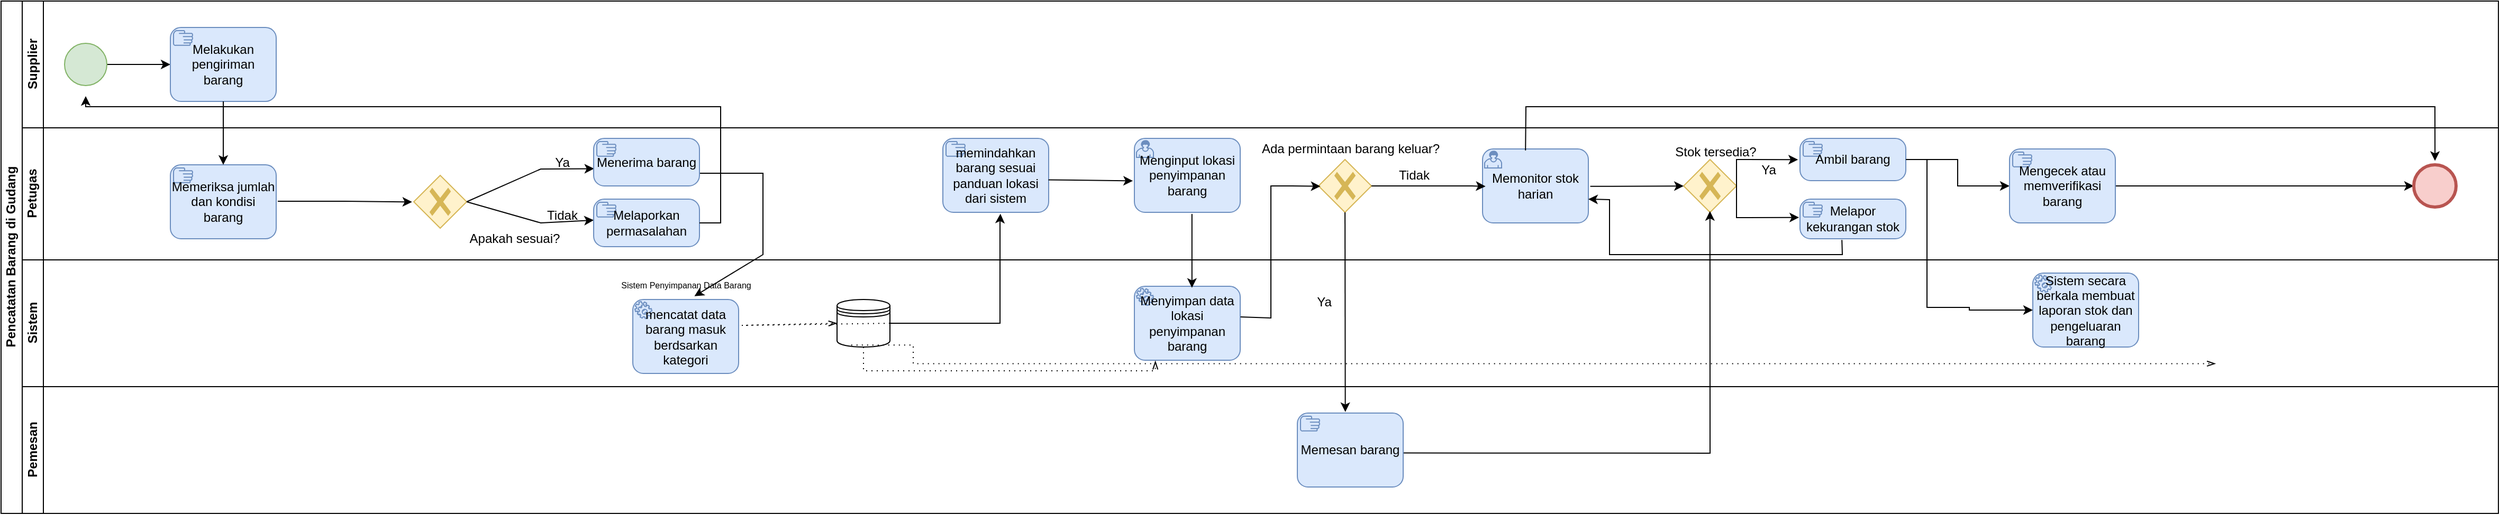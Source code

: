 <mxfile version="26.0.4" pages="4">
  <diagram id="VmJVErrUOmcDrL6i9FpB" name="BPMN">
    <mxGraphModel dx="2068" dy="892" grid="1" gridSize="10" guides="1" tooltips="1" connect="1" arrows="1" fold="1" page="1" pageScale="1" pageWidth="827" pageHeight="1169" math="0" shadow="0">
      <root>
        <mxCell id="0" />
        <mxCell id="1" parent="0" />
        <mxCell id="T0Us1_kyEv9SRKcbb-ls-1" value="Pencatatan Barang di Gudang" style="swimlane;html=1;childLayout=stackLayout;resizeParent=1;resizeParentMax=0;horizontal=0;startSize=20;horizontalStack=0;" parent="1" vertex="1">
          <mxGeometry x="120" y="120" width="2360" height="485" as="geometry" />
        </mxCell>
        <mxCell id="T0Us1_kyEv9SRKcbb-ls-2" value="Supplier" style="swimlane;html=1;startSize=20;horizontal=0;" parent="T0Us1_kyEv9SRKcbb-ls-1" vertex="1">
          <mxGeometry x="20" width="2340" height="120" as="geometry" />
        </mxCell>
        <mxCell id="T0Us1_kyEv9SRKcbb-ls-3" value="" style="edgeStyle=orthogonalEdgeStyle;rounded=0;orthogonalLoop=1;jettySize=auto;html=1;entryX=0;entryY=0.5;entryDx=0;entryDy=0;entryPerimeter=0;" parent="T0Us1_kyEv9SRKcbb-ls-2" source="T0Us1_kyEv9SRKcbb-ls-4" target="T0Us1_kyEv9SRKcbb-ls-6" edge="1">
          <mxGeometry relative="1" as="geometry">
            <mxPoint x="120" y="60" as="targetPoint" />
          </mxGeometry>
        </mxCell>
        <mxCell id="T0Us1_kyEv9SRKcbb-ls-4" value="" style="ellipse;whiteSpace=wrap;html=1;fillColor=#d5e8d4;strokeColor=#82b366;" parent="T0Us1_kyEv9SRKcbb-ls-2" vertex="1">
          <mxGeometry x="40" y="40" width="40" height="40" as="geometry" />
        </mxCell>
        <mxCell id="T0Us1_kyEv9SRKcbb-ls-6" value="Melakukan pengiriman barang" style="points=[[0.25,0,0],[0.5,0,0],[0.75,0,0],[1,0.25,0],[1,0.5,0],[1,0.75,0],[0.75,1,0],[0.5,1,0],[0.25,1,0],[0,0.75,0],[0,0.5,0],[0,0.25,0]];shape=mxgraph.bpmn.task;whiteSpace=wrap;rectStyle=rounded;size=10;html=1;container=1;expand=0;collapsible=0;taskMarker=manual;fillColor=#dae8fc;strokeColor=#6c8ebf;" parent="T0Us1_kyEv9SRKcbb-ls-2" vertex="1">
          <mxGeometry x="140" y="25" width="100" height="70" as="geometry" />
        </mxCell>
        <mxCell id="T0Us1_kyEv9SRKcbb-ls-8" value="Petugas" style="swimlane;html=1;startSize=20;horizontal=0;" parent="T0Us1_kyEv9SRKcbb-ls-1" vertex="1">
          <mxGeometry x="20" y="120" width="2340" height="125" as="geometry" />
        </mxCell>
        <mxCell id="T0Us1_kyEv9SRKcbb-ls-9" value="" style="edgeStyle=orthogonalEdgeStyle;rounded=0;orthogonalLoop=1;jettySize=auto;html=1;entryX=-0.032;entryY=0.503;entryDx=0;entryDy=0;entryPerimeter=0;exitX=1.015;exitY=0.493;exitDx=0;exitDy=0;exitPerimeter=0;" parent="T0Us1_kyEv9SRKcbb-ls-8" source="T0Us1_kyEv9SRKcbb-ls-15" target="T0Us1_kyEv9SRKcbb-ls-10" edge="1">
          <mxGeometry relative="1" as="geometry">
            <mxPoint x="360.0" y="70" as="sourcePoint" />
            <mxPoint x="440" y="70" as="targetPoint" />
          </mxGeometry>
        </mxCell>
        <mxCell id="T0Us1_kyEv9SRKcbb-ls-10" value="" style="points=[[0.25,0.25,0],[0.5,0,0],[0.75,0.25,0],[1,0.5,0],[0.75,0.75,0],[0.5,1,0],[0.25,0.75,0],[0,0.5,0]];shape=mxgraph.bpmn.gateway2;html=1;verticalLabelPosition=bottom;labelBackgroundColor=#ffffff;verticalAlign=top;align=center;perimeter=rhombusPerimeter;outlineConnect=0;outline=none;symbol=none;gwType=exclusive;fillColor=#fff2cc;strokeColor=#d6b656;" parent="T0Us1_kyEv9SRKcbb-ls-8" vertex="1">
          <mxGeometry x="370" y="45" width="50" height="50" as="geometry" />
        </mxCell>
        <mxCell id="T0Us1_kyEv9SRKcbb-ls-11" value="Apakah sesuai?" style="text;html=1;align=center;verticalAlign=middle;resizable=0;points=[];autosize=1;strokeColor=none;fillColor=none;" parent="T0Us1_kyEv9SRKcbb-ls-8" vertex="1">
          <mxGeometry x="410" y="90" width="110" height="30" as="geometry" />
        </mxCell>
        <mxCell id="T0Us1_kyEv9SRKcbb-ls-12" value="" style="endArrow=classic;html=1;rounded=0;exitX=1;exitY=0.5;exitDx=0;exitDy=0;exitPerimeter=0;entryX=0.004;entryY=0.637;entryDx=0;entryDy=0;entryPerimeter=0;" parent="T0Us1_kyEv9SRKcbb-ls-8" source="T0Us1_kyEv9SRKcbb-ls-10" target="T0Us1_kyEv9SRKcbb-ls-16" edge="1">
          <mxGeometry width="50" height="50" relative="1" as="geometry">
            <mxPoint x="510" y="80" as="sourcePoint" />
            <mxPoint x="540.16" y="39.12" as="targetPoint" />
            <Array as="points">
              <mxPoint x="490" y="39" />
            </Array>
          </mxGeometry>
        </mxCell>
        <mxCell id="T0Us1_kyEv9SRKcbb-ls-13" value="" style="endArrow=classic;html=1;rounded=0;exitX=1;exitY=0.5;exitDx=0;exitDy=0;exitPerimeter=0;entryX=0.001;entryY=0.443;entryDx=0;entryDy=0;entryPerimeter=0;" parent="T0Us1_kyEv9SRKcbb-ls-8" source="T0Us1_kyEv9SRKcbb-ls-10" target="T0Us1_kyEv9SRKcbb-ls-17" edge="1">
          <mxGeometry width="50" height="50" relative="1" as="geometry">
            <mxPoint x="550" y="70" as="sourcePoint" />
            <mxPoint x="540.24" y="89.595" as="targetPoint" />
            <Array as="points">
              <mxPoint x="490" y="90" />
            </Array>
          </mxGeometry>
        </mxCell>
        <mxCell id="T0Us1_kyEv9SRKcbb-ls-14" value="" style="endArrow=classic;html=1;rounded=0;entryX=0.555;entryY=0.894;entryDx=0;entryDy=0;exitX=1.01;exitY=0.574;exitDx=0;exitDy=0;exitPerimeter=0;entryPerimeter=0;" parent="T0Us1_kyEv9SRKcbb-ls-8" edge="1" target="T0Us1_kyEv9SRKcbb-ls-44">
          <mxGeometry width="50" height="50" relative="1" as="geometry">
            <mxPoint x="620.8" y="42.96" as="sourcePoint" />
            <mxPoint x="709.2" y="43.88" as="targetPoint" />
            <Array as="points">
              <mxPoint x="700" y="43" />
              <mxPoint x="700" y="120" />
            </Array>
          </mxGeometry>
        </mxCell>
        <mxCell id="T0Us1_kyEv9SRKcbb-ls-15" value="Memeriksa jumlah dan kondisi barang" style="points=[[0.25,0,0],[0.5,0,0],[0.75,0,0],[1,0.25,0],[1,0.5,0],[1,0.75,0],[0.75,1,0],[0.5,1,0],[0.25,1,0],[0,0.75,0],[0,0.5,0],[0,0.25,0]];shape=mxgraph.bpmn.task;whiteSpace=wrap;rectStyle=rounded;size=10;html=1;container=1;expand=0;collapsible=0;taskMarker=manual;fillColor=#dae8fc;strokeColor=#6c8ebf;" parent="T0Us1_kyEv9SRKcbb-ls-8" vertex="1">
          <mxGeometry x="140" y="35" width="100" height="70" as="geometry" />
        </mxCell>
        <mxCell id="T0Us1_kyEv9SRKcbb-ls-16" value="Menerima barang" style="points=[[0.25,0,0],[0.5,0,0],[0.75,0,0],[1,0.25,0],[1,0.5,0],[1,0.75,0],[0.75,1,0],[0.5,1,0],[0.25,1,0],[0,0.75,0],[0,0.5,0],[0,0.25,0]];shape=mxgraph.bpmn.task;whiteSpace=wrap;rectStyle=rounded;size=10;html=1;container=1;expand=0;collapsible=0;taskMarker=manual;fillColor=#dae8fc;strokeColor=#6c8ebf;" parent="T0Us1_kyEv9SRKcbb-ls-8" vertex="1">
          <mxGeometry x="540" y="10" width="100" height="45" as="geometry" />
        </mxCell>
        <mxCell id="T0Us1_kyEv9SRKcbb-ls-17" value="Melaporkan permasalahan" style="points=[[0.25,0,0],[0.5,0,0],[0.75,0,0],[1,0.25,0],[1,0.5,0],[1,0.75,0],[0.75,1,0],[0.5,1,0],[0.25,1,0],[0,0.75,0],[0,0.5,0],[0,0.25,0]];shape=mxgraph.bpmn.task;whiteSpace=wrap;rectStyle=rounded;size=10;html=1;container=1;expand=0;collapsible=0;taskMarker=manual;fillColor=#dae8fc;strokeColor=#6c8ebf;" parent="T0Us1_kyEv9SRKcbb-ls-8" vertex="1">
          <mxGeometry x="540" y="67.5" width="100" height="45" as="geometry" />
        </mxCell>
        <mxCell id="T0Us1_kyEv9SRKcbb-ls-20" value="memindahkan barang sesuai panduan lokasi dari sistem" style="points=[[0.25,0,0],[0.5,0,0],[0.75,0,0],[1,0.25,0],[1,0.5,0],[1,0.75,0],[0.75,1,0],[0.5,1,0],[0.25,1,0],[0,0.75,0],[0,0.5,0],[0,0.25,0]];shape=mxgraph.bpmn.task;whiteSpace=wrap;rectStyle=rounded;size=10;html=1;container=1;expand=0;collapsible=0;taskMarker=manual;fillColor=#dae8fc;strokeColor=#6c8ebf;" parent="T0Us1_kyEv9SRKcbb-ls-8" vertex="1">
          <mxGeometry x="870" y="10" width="100" height="70" as="geometry" />
        </mxCell>
        <mxCell id="T0Us1_kyEv9SRKcbb-ls-21" value="Menginput lokasi penyimpanan barang" style="points=[[0.25,0,0],[0.5,0,0],[0.75,0,0],[1,0.25,0],[1,0.5,0],[1,0.75,0],[0.75,1,0],[0.5,1,0],[0.25,1,0],[0,0.75,0],[0,0.5,0],[0,0.25,0]];shape=mxgraph.bpmn.task;whiteSpace=wrap;rectStyle=rounded;size=10;html=1;container=1;expand=0;collapsible=0;taskMarker=user;fillColor=#dae8fc;strokeColor=#6c8ebf;" parent="T0Us1_kyEv9SRKcbb-ls-8" vertex="1">
          <mxGeometry x="1051" y="10" width="100" height="70" as="geometry" />
        </mxCell>
        <mxCell id="T0Us1_kyEv9SRKcbb-ls-22" value="" style="endArrow=classic;html=1;rounded=0;exitX=0.998;exitY=0.56;exitDx=0;exitDy=0;exitPerimeter=0;entryX=-0.014;entryY=0.575;entryDx=0;entryDy=0;entryPerimeter=0;" parent="T0Us1_kyEv9SRKcbb-ls-8" source="T0Us1_kyEv9SRKcbb-ls-20" target="T0Us1_kyEv9SRKcbb-ls-21" edge="1">
          <mxGeometry width="50" height="50" relative="1" as="geometry">
            <mxPoint x="970" y="50" as="sourcePoint" />
            <mxPoint x="1020" as="targetPoint" />
          </mxGeometry>
        </mxCell>
        <mxCell id="T0Us1_kyEv9SRKcbb-ls-23" value="Memonitor stok harian" style="points=[[0.25,0,0],[0.5,0,0],[0.75,0,0],[1,0.25,0],[1,0.5,0],[1,0.75,0],[0.75,1,0],[0.5,1,0],[0.25,1,0],[0,0.75,0],[0,0.5,0],[0,0.25,0]];shape=mxgraph.bpmn.task;whiteSpace=wrap;rectStyle=rounded;size=10;html=1;container=1;expand=0;collapsible=0;taskMarker=user;fillColor=#dae8fc;strokeColor=#6c8ebf;" parent="T0Us1_kyEv9SRKcbb-ls-8" vertex="1">
          <mxGeometry x="1380" y="20" width="100" height="70" as="geometry" />
        </mxCell>
        <mxCell id="T0Us1_kyEv9SRKcbb-ls-24" value="" style="points=[[0.25,0.25,0],[0.5,0,0],[0.75,0.25,0],[1,0.5,0],[0.75,0.75,0],[0.5,1,0],[0.25,0.75,0],[0,0.5,0]];shape=mxgraph.bpmn.gateway2;html=1;verticalLabelPosition=bottom;labelBackgroundColor=#ffffff;verticalAlign=top;align=center;perimeter=rhombusPerimeter;outlineConnect=0;outline=none;symbol=none;gwType=exclusive;fillColor=#fff2cc;strokeColor=#d6b656;" parent="T0Us1_kyEv9SRKcbb-ls-8" vertex="1">
          <mxGeometry x="1225" y="30" width="50" height="50" as="geometry" />
        </mxCell>
        <mxCell id="T0Us1_kyEv9SRKcbb-ls-25" value="" style="endArrow=classic;html=1;rounded=0;entryX=0.028;entryY=0.506;entryDx=0;entryDy=0;entryPerimeter=0;exitX=1;exitY=0.5;exitDx=0;exitDy=0;exitPerimeter=0;" parent="T0Us1_kyEv9SRKcbb-ls-8" source="T0Us1_kyEv9SRKcbb-ls-24" target="T0Us1_kyEv9SRKcbb-ls-23" edge="1">
          <mxGeometry width="50" height="50" relative="1" as="geometry">
            <mxPoint x="1280" y="190" as="sourcePoint" />
            <mxPoint x="1330" y="140" as="targetPoint" />
            <Array as="points">
              <mxPoint x="1300" y="55" />
              <mxPoint x="1330" y="55" />
              <mxPoint x="1350" y="55" />
              <mxPoint x="1370" y="55" />
            </Array>
          </mxGeometry>
        </mxCell>
        <mxCell id="T0Us1_kyEv9SRKcbb-ls-26" value="Ada permintaan barang keluar?" style="text;html=1;align=center;verticalAlign=middle;resizable=0;points=[];autosize=1;strokeColor=none;fillColor=none;" parent="T0Us1_kyEv9SRKcbb-ls-8" vertex="1">
          <mxGeometry x="1160" y="5" width="190" height="30" as="geometry" />
        </mxCell>
        <mxCell id="T0Us1_kyEv9SRKcbb-ls-27" value="Tidak" style="text;html=1;align=center;verticalAlign=middle;resizable=0;points=[];autosize=1;strokeColor=none;fillColor=none;" parent="T0Us1_kyEv9SRKcbb-ls-8" vertex="1">
          <mxGeometry x="1290" y="30" width="50" height="30" as="geometry" />
        </mxCell>
        <mxCell id="T0Us1_kyEv9SRKcbb-ls-28" value="" style="points=[[0.25,0.25,0],[0.5,0,0],[0.75,0.25,0],[1,0.5,0],[0.75,0.75,0],[0.5,1,0],[0.25,0.75,0],[0,0.5,0]];shape=mxgraph.bpmn.gateway2;html=1;verticalLabelPosition=bottom;labelBackgroundColor=#ffffff;verticalAlign=top;align=center;perimeter=rhombusPerimeter;outlineConnect=0;outline=none;symbol=none;gwType=exclusive;fillColor=#fff2cc;strokeColor=#d6b656;" parent="T0Us1_kyEv9SRKcbb-ls-8" vertex="1">
          <mxGeometry x="1570" y="30" width="50" height="50" as="geometry" />
        </mxCell>
        <mxCell id="T0Us1_kyEv9SRKcbb-ls-29" value="" style="endArrow=classic;html=1;rounded=0;exitX=1.018;exitY=0.506;exitDx=0;exitDy=0;exitPerimeter=0;" parent="T0Us1_kyEv9SRKcbb-ls-8" source="T0Us1_kyEv9SRKcbb-ls-23" target="T0Us1_kyEv9SRKcbb-ls-28" edge="1">
          <mxGeometry width="50" height="50" relative="1" as="geometry">
            <mxPoint x="1480" y="60" as="sourcePoint" />
            <mxPoint x="1530" y="10" as="targetPoint" />
          </mxGeometry>
        </mxCell>
        <mxCell id="T0Us1_kyEv9SRKcbb-ls-30" value="" style="edgeStyle=orthogonalEdgeStyle;rounded=0;orthogonalLoop=1;jettySize=auto;html=1;" parent="T0Us1_kyEv9SRKcbb-ls-8" source="T0Us1_kyEv9SRKcbb-ls-31" target="T0Us1_kyEv9SRKcbb-ls-37" edge="1">
          <mxGeometry relative="1" as="geometry" />
        </mxCell>
        <mxCell id="T0Us1_kyEv9SRKcbb-ls-31" value="Ambil barang" style="points=[[0.25,0,0],[0.5,0,0],[0.75,0,0],[1,0.25,0],[1,0.5,0],[1,0.75,0],[0.75,1,0],[0.5,1,0],[0.25,1,0],[0,0.75,0],[0,0.5,0],[0,0.25,0]];shape=mxgraph.bpmn.task;whiteSpace=wrap;rectStyle=rounded;size=10;html=1;container=1;expand=0;collapsible=0;taskMarker=manual;fillColor=#dae8fc;strokeColor=#6c8ebf;" parent="T0Us1_kyEv9SRKcbb-ls-8" vertex="1">
          <mxGeometry x="1680" y="10" width="100" height="40" as="geometry" />
        </mxCell>
        <mxCell id="T0Us1_kyEv9SRKcbb-ls-32" value="" style="endArrow=classic;html=1;rounded=0;exitX=1;exitY=0.5;exitDx=0;exitDy=0;exitPerimeter=0;entryX=-0.019;entryY=0.503;entryDx=0;entryDy=0;entryPerimeter=0;" parent="T0Us1_kyEv9SRKcbb-ls-8" source="T0Us1_kyEv9SRKcbb-ls-28" target="T0Us1_kyEv9SRKcbb-ls-31" edge="1">
          <mxGeometry width="50" height="50" relative="1" as="geometry">
            <mxPoint x="1620" y="60" as="sourcePoint" />
            <mxPoint x="1670" y="10" as="targetPoint" />
            <Array as="points">
              <mxPoint x="1620" y="30" />
            </Array>
          </mxGeometry>
        </mxCell>
        <mxCell id="T0Us1_kyEv9SRKcbb-ls-33" value="Ya" style="text;html=1;align=center;verticalAlign=middle;resizable=0;points=[];autosize=1;strokeColor=none;fillColor=none;" parent="T0Us1_kyEv9SRKcbb-ls-8" vertex="1">
          <mxGeometry x="1630" y="25" width="40" height="30" as="geometry" />
        </mxCell>
        <mxCell id="T0Us1_kyEv9SRKcbb-ls-34" value="Melapor kekurangan stok" style="points=[[0.25,0,0],[0.5,0,0],[0.75,0,0],[1,0.25,0],[1,0.5,0],[1,0.75,0],[0.75,1,0],[0.5,1,0],[0.25,1,0],[0,0.75,0],[0,0.5,0],[0,0.25,0]];shape=mxgraph.bpmn.task;whiteSpace=wrap;rectStyle=rounded;size=10;html=1;container=1;expand=0;collapsible=0;taskMarker=manual;fillColor=#dae8fc;strokeColor=#6c8ebf;" parent="T0Us1_kyEv9SRKcbb-ls-8" vertex="1">
          <mxGeometry x="1680" y="67.5" width="100" height="37.5" as="geometry" />
        </mxCell>
        <mxCell id="T0Us1_kyEv9SRKcbb-ls-35" value="" style="endArrow=classic;html=1;rounded=0;exitX=1;exitY=0.5;exitDx=0;exitDy=0;exitPerimeter=0;entryX=-0.009;entryY=0.462;entryDx=0;entryDy=0;entryPerimeter=0;" parent="T0Us1_kyEv9SRKcbb-ls-8" source="T0Us1_kyEv9SRKcbb-ls-28" target="T0Us1_kyEv9SRKcbb-ls-34" edge="1">
          <mxGeometry width="50" height="50" relative="1" as="geometry">
            <mxPoint x="1650" y="110" as="sourcePoint" />
            <mxPoint x="1700" y="60" as="targetPoint" />
            <Array as="points">
              <mxPoint x="1620" y="85" />
            </Array>
          </mxGeometry>
        </mxCell>
        <mxCell id="T0Us1_kyEv9SRKcbb-ls-36" value="" style="endArrow=classic;html=1;rounded=0;exitX=0.396;exitY=1.031;exitDx=0;exitDy=0;exitPerimeter=0;entryX=0.999;entryY=0.679;entryDx=0;entryDy=0;entryPerimeter=0;" parent="T0Us1_kyEv9SRKcbb-ls-8" source="T0Us1_kyEv9SRKcbb-ls-34" target="T0Us1_kyEv9SRKcbb-ls-23" edge="1">
          <mxGeometry width="50" height="50" relative="1" as="geometry">
            <mxPoint x="1600" y="80" as="sourcePoint" />
            <mxPoint x="1650" y="30" as="targetPoint" />
            <Array as="points">
              <mxPoint x="1720" y="120" />
              <mxPoint x="1500" y="120" />
              <mxPoint x="1500" y="68" />
            </Array>
          </mxGeometry>
        </mxCell>
        <mxCell id="FSkB-eqcJUptQl6DAZGi-100" style="edgeStyle=orthogonalEdgeStyle;rounded=0;orthogonalLoop=1;jettySize=auto;html=1;" edge="1" parent="T0Us1_kyEv9SRKcbb-ls-8" source="T0Us1_kyEv9SRKcbb-ls-37" target="Qsz-QTXx2OwZZKdzuYLj-1">
          <mxGeometry relative="1" as="geometry" />
        </mxCell>
        <mxCell id="T0Us1_kyEv9SRKcbb-ls-37" value="Mengecek atau memverifikasi barang" style="points=[[0.25,0,0],[0.5,0,0],[0.75,0,0],[1,0.25,0],[1,0.5,0],[1,0.75,0],[0.75,1,0],[0.5,1,0],[0.25,1,0],[0,0.75,0],[0,0.5,0],[0,0.25,0]];shape=mxgraph.bpmn.task;whiteSpace=wrap;rectStyle=rounded;size=10;html=1;container=1;expand=0;collapsible=0;taskMarker=manual;fillColor=#dae8fc;strokeColor=#6c8ebf;" parent="T0Us1_kyEv9SRKcbb-ls-8" vertex="1">
          <mxGeometry x="1878" y="20" width="100" height="70" as="geometry" />
        </mxCell>
        <mxCell id="Qsz-QTXx2OwZZKdzuYLj-1" value="" style="points=[[0.145,0.145,0],[0.5,0,0],[0.855,0.145,0],[1,0.5,0],[0.855,0.855,0],[0.5,1,0],[0.145,0.855,0],[0,0.5,0]];shape=mxgraph.bpmn.event;html=1;verticalLabelPosition=bottom;labelBackgroundColor=#ffffff;verticalAlign=top;align=center;perimeter=ellipsePerimeter;outlineConnect=0;aspect=fixed;outline=end;symbol=terminate2;fillColor=#f8cecc;strokeColor=#b85450;" parent="T0Us1_kyEv9SRKcbb-ls-8" vertex="1">
          <mxGeometry x="2260" y="35" width="40" height="40" as="geometry" />
        </mxCell>
        <mxCell id="T0Us1_kyEv9SRKcbb-ls-60" value="" style="endArrow=classic;html=1;rounded=0;exitX=0.406;exitY=0.019;exitDx=0;exitDy=0;exitPerimeter=0;entryX=0.502;entryY=-0.094;entryDx=0;entryDy=0;entryPerimeter=0;" parent="T0Us1_kyEv9SRKcbb-ls-8" source="T0Us1_kyEv9SRKcbb-ls-23" target="Qsz-QTXx2OwZZKdzuYLj-1" edge="1">
          <mxGeometry width="50" height="50" relative="1" as="geometry">
            <mxPoint x="1460" y="160" as="sourcePoint" />
            <mxPoint x="1710" y="-70" as="targetPoint" />
            <Array as="points">
              <mxPoint x="1421" y="-20" />
              <mxPoint x="2280" y="-20" />
            </Array>
          </mxGeometry>
        </mxCell>
        <mxCell id="T0Us1_kyEv9SRKcbb-ls-40" value="Sistem" style="swimlane;html=1;startSize=20;horizontal=0;" parent="T0Us1_kyEv9SRKcbb-ls-1" vertex="1">
          <mxGeometry x="20" y="245" width="2340" height="120" as="geometry" />
        </mxCell>
        <mxCell id="T0Us1_kyEv9SRKcbb-ls-42" value="" style="shape=datastore;html=1;labelPosition=center;verticalLabelPosition=bottom;align=center;verticalAlign=top;" parent="T0Us1_kyEv9SRKcbb-ls-40" vertex="1">
          <mxGeometry x="770" y="37.5" width="50" height="45" as="geometry" />
        </mxCell>
        <mxCell id="T0Us1_kyEv9SRKcbb-ls-43" value="" style="edgeStyle=elbowEdgeStyle;fontSize=12;html=1;endFill=0;startFill=0;endSize=6;startSize=6;dashed=1;dashPattern=1 4;endArrow=openThin;startArrow=none;rounded=0;entryX=0;entryY=0.5;entryDx=0;entryDy=0;exitX=1;exitY=0.5;exitDx=0;exitDy=0;" parent="T0Us1_kyEv9SRKcbb-ls-40" source="T0Us1_kyEv9SRKcbb-ls-42" target="T0Us1_kyEv9SRKcbb-ls-42" edge="1">
          <mxGeometry width="160" relative="1" as="geometry">
            <mxPoint x="650" y="59.38" as="sourcePoint" />
            <mxPoint x="810" y="59.38" as="targetPoint" />
            <Array as="points">
              <mxPoint x="680" y="62" />
            </Array>
          </mxGeometry>
        </mxCell>
        <mxCell id="T0Us1_kyEv9SRKcbb-ls-44" value="&lt;font style=&quot;font-size: 8px;&quot;&gt;Sistem Penyimpanan Data Barang&lt;/font&gt;" style="text;html=1;align=center;verticalAlign=middle;resizable=0;points=[];autosize=1;strokeColor=none;fillColor=none;" parent="T0Us1_kyEv9SRKcbb-ls-40" vertex="1">
          <mxGeometry x="552" y="7.5" width="150" height="30" as="geometry" />
        </mxCell>
        <mxCell id="T0Us1_kyEv9SRKcbb-ls-45" value="Menyimpan data lokasi penyimpanan barang" style="points=[[0.25,0,0],[0.5,0,0],[0.75,0,0],[1,0.25,0],[1,0.5,0],[1,0.75,0],[0.75,1,0],[0.5,1,0],[0.25,1,0],[0,0.75,0],[0,0.5,0],[0,0.25,0]];shape=mxgraph.bpmn.task;whiteSpace=wrap;rectStyle=rounded;size=10;html=1;container=1;expand=0;collapsible=0;taskMarker=service;fillColor=#dae8fc;strokeColor=#6c8ebf;" parent="T0Us1_kyEv9SRKcbb-ls-40" vertex="1">
          <mxGeometry x="1051" y="25" width="100" height="70" as="geometry" />
        </mxCell>
        <mxCell id="T0Us1_kyEv9SRKcbb-ls-46" value="" style="edgeStyle=elbowEdgeStyle;fontSize=12;html=1;endFill=0;startFill=0;endSize=6;startSize=6;dashed=1;dashPattern=1 4;endArrow=openThin;startArrow=none;rounded=0;exitX=0.5;exitY=1;exitDx=0;exitDy=0;entryX=0.198;entryY=1.009;entryDx=0;entryDy=0;entryPerimeter=0;" parent="T0Us1_kyEv9SRKcbb-ls-40" source="T0Us1_kyEv9SRKcbb-ls-42" target="T0Us1_kyEv9SRKcbb-ls-45" edge="1">
          <mxGeometry width="160" relative="1" as="geometry">
            <mxPoint x="820" y="45" as="sourcePoint" />
            <mxPoint x="980" y="45" as="targetPoint" />
            <Array as="points">
              <mxPoint x="850" y="105" />
            </Array>
          </mxGeometry>
        </mxCell>
        <mxCell id="T0Us1_kyEv9SRKcbb-ls-48" value="Ya" style="text;html=1;align=center;verticalAlign=middle;resizable=0;points=[];autosize=1;strokeColor=none;fillColor=none;" parent="T0Us1_kyEv9SRKcbb-ls-40" vertex="1">
          <mxGeometry x="1210" y="25" width="40" height="30" as="geometry" />
        </mxCell>
        <mxCell id="T0Us1_kyEv9SRKcbb-ls-49" value="" style="edgeStyle=elbowEdgeStyle;fontSize=12;html=1;endFill=0;startFill=0;endSize=6;startSize=6;dashed=1;dashPattern=1 4;endArrow=openThin;startArrow=none;rounded=0;exitX=0.268;exitY=0.959;exitDx=0;exitDy=0;exitPerimeter=0;entryX=0.227;entryY=1.046;entryDx=0;entryDy=0;entryPerimeter=0;" parent="T0Us1_kyEv9SRKcbb-ls-40" source="T0Us1_kyEv9SRKcbb-ls-42" edge="1">
          <mxGeometry width="160" relative="1" as="geometry">
            <mxPoint x="910" y="65" as="sourcePoint" />
            <mxPoint x="2072.7" y="98.22" as="targetPoint" />
            <Array as="points">
              <mxPoint x="842" y="115" />
            </Array>
          </mxGeometry>
        </mxCell>
        <mxCell id="FSkB-eqcJUptQl6DAZGi-95" value="mencatat data barang masuk berdsarkan kategori" style="points=[[0.25,0,0],[0.5,0,0],[0.75,0,0],[1,0.25,0],[1,0.5,0],[1,0.75,0],[0.75,1,0],[0.5,1,0],[0.25,1,0],[0,0.75,0],[0,0.5,0],[0,0.25,0]];shape=mxgraph.bpmn.task;whiteSpace=wrap;rectStyle=rounded;size=10;html=1;container=1;expand=0;collapsible=0;taskMarker=service;fillColor=#dae8fc;strokeColor=#6c8ebf;" vertex="1" parent="T0Us1_kyEv9SRKcbb-ls-40">
          <mxGeometry x="577" y="37.5" width="100" height="70" as="geometry" />
        </mxCell>
        <mxCell id="FSkB-eqcJUptQl6DAZGi-98" value="Sistem secara berkala membuat laporan stok dan pengeluaran barang" style="points=[[0.25,0,0],[0.5,0,0],[0.75,0,0],[1,0.25,0],[1,0.5,0],[1,0.75,0],[0.75,1,0],[0.5,1,0],[0.25,1,0],[0,0.75,0],[0,0.5,0],[0,0.25,0]];shape=mxgraph.bpmn.task;whiteSpace=wrap;rectStyle=rounded;size=10;html=1;container=1;expand=0;collapsible=0;taskMarker=service;fillColor=#dae8fc;strokeColor=#6c8ebf;" vertex="1" parent="T0Us1_kyEv9SRKcbb-ls-40">
          <mxGeometry x="1900" y="12.5" width="100" height="70" as="geometry" />
        </mxCell>
        <mxCell id="T0Us1_kyEv9SRKcbb-ls-51" value="Pemesan" style="swimlane;html=1;startSize=20;horizontal=0;" parent="T0Us1_kyEv9SRKcbb-ls-1" vertex="1">
          <mxGeometry x="20" y="365" width="2340" height="120" as="geometry" />
        </mxCell>
        <mxCell id="T0Us1_kyEv9SRKcbb-ls-52" value="Memesan barang" style="points=[[0.25,0,0],[0.5,0,0],[0.75,0,0],[1,0.25,0],[1,0.5,0],[1,0.75,0],[0.75,1,0],[0.5,1,0],[0.25,1,0],[0,0.75,0],[0,0.5,0],[0,0.25,0]];shape=mxgraph.bpmn.task;whiteSpace=wrap;rectStyle=rounded;size=10;html=1;container=1;expand=0;collapsible=0;taskMarker=manual;fillColor=#dae8fc;strokeColor=#6c8ebf;" parent="T0Us1_kyEv9SRKcbb-ls-51" vertex="1">
          <mxGeometry x="1205" y="25" width="100" height="70" as="geometry" />
        </mxCell>
        <mxCell id="T0Us1_kyEv9SRKcbb-ls-54" value="" style="endArrow=classic;html=1;rounded=0;entryX=0.544;entryY=1.019;entryDx=0;entryDy=0;entryPerimeter=0;exitX=1;exitY=0.5;exitDx=0;exitDy=0;" parent="T0Us1_kyEv9SRKcbb-ls-1" source="T0Us1_kyEv9SRKcbb-ls-42" target="T0Us1_kyEv9SRKcbb-ls-20" edge="1">
          <mxGeometry width="50" height="50" relative="1" as="geometry">
            <mxPoint x="940.0" y="270" as="sourcePoint" />
            <mxPoint x="830" y="290" as="targetPoint" />
            <Array as="points">
              <mxPoint x="944" y="305" />
              <mxPoint x="944" y="210" />
            </Array>
          </mxGeometry>
        </mxCell>
        <mxCell id="T0Us1_kyEv9SRKcbb-ls-55" value="" style="endArrow=classic;html=1;rounded=0;exitX=0.544;exitY=1.022;exitDx=0;exitDy=0;exitPerimeter=0;entryX=0.544;entryY=0.02;entryDx=0;entryDy=0;entryPerimeter=0;" parent="T0Us1_kyEv9SRKcbb-ls-1" source="T0Us1_kyEv9SRKcbb-ls-21" target="T0Us1_kyEv9SRKcbb-ls-45" edge="1">
          <mxGeometry width="50" height="50" relative="1" as="geometry">
            <mxPoint x="1200" y="310" as="sourcePoint" />
            <mxPoint x="1250" y="260" as="targetPoint" />
          </mxGeometry>
        </mxCell>
        <mxCell id="T0Us1_kyEv9SRKcbb-ls-56" value="" style="endArrow=classic;html=1;rounded=0;entryX=0.453;entryY=-0.015;entryDx=0;entryDy=0;entryPerimeter=0;" parent="T0Us1_kyEv9SRKcbb-ls-1" source="T0Us1_kyEv9SRKcbb-ls-24" target="T0Us1_kyEv9SRKcbb-ls-52" edge="1">
          <mxGeometry width="50" height="50" relative="1" as="geometry">
            <mxPoint x="1270" y="330" as="sourcePoint" />
            <mxPoint x="1320" y="280" as="targetPoint" />
          </mxGeometry>
        </mxCell>
        <mxCell id="T0Us1_kyEv9SRKcbb-ls-57" value="" style="endArrow=classic;html=1;rounded=0;exitX=1.003;exitY=0.414;exitDx=0;exitDy=0;exitPerimeter=0;entryX=0.037;entryY=0.507;entryDx=0;entryDy=0;entryPerimeter=0;" parent="T0Us1_kyEv9SRKcbb-ls-1" source="T0Us1_kyEv9SRKcbb-ls-45" target="T0Us1_kyEv9SRKcbb-ls-24" edge="1">
          <mxGeometry width="50" height="50" relative="1" as="geometry">
            <mxPoint x="990" y="360" as="sourcePoint" />
            <mxPoint x="1040" y="310" as="targetPoint" />
            <Array as="points">
              <mxPoint x="1200" y="300" />
              <mxPoint x="1200" y="230" />
              <mxPoint x="1200" y="175" />
              <mxPoint x="1220" y="175" />
            </Array>
          </mxGeometry>
        </mxCell>
        <mxCell id="4I9Gerkrq0Jc3BRL0PG8-1" value="" style="endArrow=classic;html=1;rounded=0;entryX=0.498;entryY=0.977;entryDx=0;entryDy=0;entryPerimeter=0;exitX=1.005;exitY=0.54;exitDx=0;exitDy=0;exitPerimeter=0;" parent="T0Us1_kyEv9SRKcbb-ls-1" source="T0Us1_kyEv9SRKcbb-ls-52" target="T0Us1_kyEv9SRKcbb-ls-28" edge="1">
          <mxGeometry width="50" height="50" relative="1" as="geometry">
            <mxPoint x="1320" y="430" as="sourcePoint" />
            <mxPoint x="1380" y="370" as="targetPoint" />
            <Array as="points">
              <mxPoint x="1615" y="428" />
            </Array>
          </mxGeometry>
        </mxCell>
        <mxCell id="T0Us1_kyEv9SRKcbb-ls-5" value="" style="edgeStyle=orthogonalEdgeStyle;rounded=0;orthogonalLoop=1;jettySize=auto;html=1;entryX=0.5;entryY=0;entryDx=0;entryDy=0;entryPerimeter=0;" parent="T0Us1_kyEv9SRKcbb-ls-1" source="T0Us1_kyEv9SRKcbb-ls-6" target="T0Us1_kyEv9SRKcbb-ls-15" edge="1">
          <mxGeometry relative="1" as="geometry">
            <mxPoint x="200" y="155" as="targetPoint" />
          </mxGeometry>
        </mxCell>
        <mxCell id="5pMWq3nMPE7K7K9CRKmv-2" style="edgeStyle=orthogonalEdgeStyle;rounded=0;orthogonalLoop=1;jettySize=auto;html=1;" parent="T0Us1_kyEv9SRKcbb-ls-1" source="T0Us1_kyEv9SRKcbb-ls-17" edge="1">
          <mxGeometry relative="1" as="geometry">
            <mxPoint x="80" y="90" as="targetPoint" />
            <Array as="points">
              <mxPoint x="680" y="210" />
              <mxPoint x="680" y="100" />
              <mxPoint x="80" y="100" />
            </Array>
          </mxGeometry>
        </mxCell>
        <mxCell id="FSkB-eqcJUptQl6DAZGi-97" style="edgeStyle=orthogonalEdgeStyle;rounded=0;orthogonalLoop=1;jettySize=auto;html=1;entryX=0;entryY=0.5;entryDx=0;entryDy=0;entryPerimeter=0;" edge="1" parent="T0Us1_kyEv9SRKcbb-ls-1" source="T0Us1_kyEv9SRKcbb-ls-31" target="FSkB-eqcJUptQl6DAZGi-98">
          <mxGeometry relative="1" as="geometry">
            <mxPoint x="1820" y="270" as="targetPoint" />
            <Array as="points">
              <mxPoint x="1820" y="150" />
              <mxPoint x="1820" y="290" />
              <mxPoint x="1860" y="290" />
              <mxPoint x="1860" y="292" />
            </Array>
          </mxGeometry>
        </mxCell>
        <mxCell id="T0Us1_kyEv9SRKcbb-ls-61" value="Ya" style="text;html=1;align=center;verticalAlign=middle;resizable=0;points=[];autosize=1;strokeColor=none;fillColor=none;" parent="1" vertex="1">
          <mxGeometry x="630" y="258" width="40" height="30" as="geometry" />
        </mxCell>
        <mxCell id="T0Us1_kyEv9SRKcbb-ls-62" value="Tidak" style="text;html=1;align=center;verticalAlign=middle;resizable=0;points=[];autosize=1;strokeColor=none;fillColor=none;" parent="1" vertex="1">
          <mxGeometry x="625" y="308" width="50" height="30" as="geometry" />
        </mxCell>
        <mxCell id="T0Us1_kyEv9SRKcbb-ls-63" value="Stok tersedia?" style="text;html=1;align=center;verticalAlign=middle;resizable=0;points=[];autosize=1;strokeColor=none;fillColor=none;" parent="1" vertex="1">
          <mxGeometry x="1690" y="248" width="100" height="30" as="geometry" />
        </mxCell>
      </root>
    </mxGraphModel>
  </diagram>
  <diagram id="C5RBs43oDa-KdzZeNtuy" name="User Flow">
    <mxGraphModel dx="1323" dy="600" grid="1" gridSize="10" guides="1" tooltips="1" connect="1" arrows="1" fold="1" page="1" pageScale="1" pageWidth="827" pageHeight="1169" math="0" shadow="0">
      <root>
        <mxCell id="WIyWlLk6GJQsqaUBKTNV-0" />
        <mxCell id="WIyWlLk6GJQsqaUBKTNV-1" parent="WIyWlLk6GJQsqaUBKTNV-0" />
        <mxCell id="N5-Wh3fP_WsA1ddiscuS-3" value="" style="edgeStyle=orthogonalEdgeStyle;rounded=0;orthogonalLoop=1;jettySize=auto;html=1;" edge="1" parent="WIyWlLk6GJQsqaUBKTNV-1" source="N5-Wh3fP_WsA1ddiscuS-0" target="N5-Wh3fP_WsA1ddiscuS-2">
          <mxGeometry relative="1" as="geometry" />
        </mxCell>
        <mxCell id="N5-Wh3fP_WsA1ddiscuS-0" value="&lt;b&gt;Mulai&lt;/b&gt;" style="ellipse;whiteSpace=wrap;html=1;fillColor=#f8cecc;strokeColor=#b85450;" vertex="1" parent="WIyWlLk6GJQsqaUBKTNV-1">
          <mxGeometry x="175" y="50" width="90" height="60" as="geometry" />
        </mxCell>
        <mxCell id="N5-Wh3fP_WsA1ddiscuS-5" value="" style="edgeStyle=orthogonalEdgeStyle;rounded=0;orthogonalLoop=1;jettySize=auto;html=1;entryX=-0.031;entryY=0.522;entryDx=0;entryDy=0;entryPerimeter=0;" edge="1" parent="WIyWlLk6GJQsqaUBKTNV-1" source="N5-Wh3fP_WsA1ddiscuS-2" target="N5-Wh3fP_WsA1ddiscuS-8">
          <mxGeometry relative="1" as="geometry">
            <mxPoint x="380" y="200" as="targetPoint" />
          </mxGeometry>
        </mxCell>
        <mxCell id="N5-Wh3fP_WsA1ddiscuS-2" value="&lt;b&gt;Barang datang&lt;/b&gt;" style="whiteSpace=wrap;html=1;fillColor=#dae8fc;strokeColor=#6c8ebf;" vertex="1" parent="WIyWlLk6GJQsqaUBKTNV-1">
          <mxGeometry x="160" y="170" width="120" height="60" as="geometry" />
        </mxCell>
        <mxCell id="N5-Wh3fP_WsA1ddiscuS-13" value="" style="edgeStyle=orthogonalEdgeStyle;rounded=0;orthogonalLoop=1;jettySize=auto;html=1;entryX=0.5;entryY=-0.035;entryDx=0;entryDy=0;entryPerimeter=0;" edge="1" parent="WIyWlLk6GJQsqaUBKTNV-1" source="N5-Wh3fP_WsA1ddiscuS-8" target="N5-Wh3fP_WsA1ddiscuS-12">
          <mxGeometry relative="1" as="geometry">
            <Array as="points">
              <mxPoint x="400" y="260" />
              <mxPoint x="400" y="260" />
            </Array>
          </mxGeometry>
        </mxCell>
        <mxCell id="N5-Wh3fP_WsA1ddiscuS-8" value="&lt;b&gt;Memeriksa jumlah dan kondisi barang&lt;/b&gt;" style="whiteSpace=wrap;html=1;fillColor=#dae8fc;strokeColor=#6c8ebf;" vertex="1" parent="WIyWlLk6GJQsqaUBKTNV-1">
          <mxGeometry x="360" y="168" width="120" height="60" as="geometry" />
        </mxCell>
        <mxCell id="N5-Wh3fP_WsA1ddiscuS-15" value="" style="edgeStyle=orthogonalEdgeStyle;rounded=0;orthogonalLoop=1;jettySize=auto;html=1;" edge="1" parent="WIyWlLk6GJQsqaUBKTNV-1" source="N5-Wh3fP_WsA1ddiscuS-12" target="N5-Wh3fP_WsA1ddiscuS-14">
          <mxGeometry relative="1" as="geometry" />
        </mxCell>
        <mxCell id="N5-Wh3fP_WsA1ddiscuS-17" value="" style="edgeStyle=orthogonalEdgeStyle;rounded=0;orthogonalLoop=1;jettySize=auto;html=1;entryX=0.565;entryY=-0.035;entryDx=0;entryDy=0;entryPerimeter=0;" edge="1" parent="WIyWlLk6GJQsqaUBKTNV-1" source="N5-Wh3fP_WsA1ddiscuS-12" target="8TQBBdpc4lvpYpN0jWLG-0">
          <mxGeometry relative="1" as="geometry">
            <mxPoint x="580" y="460" as="targetPoint" />
          </mxGeometry>
        </mxCell>
        <mxCell id="N5-Wh3fP_WsA1ddiscuS-12" value="&lt;b&gt;Apakah sesuai?&lt;/b&gt;" style="rhombus;whiteSpace=wrap;html=1;fillColor=#fff2cc;strokeColor=#d6b656;" vertex="1" parent="WIyWlLk6GJQsqaUBKTNV-1">
          <mxGeometry x="360" y="370" width="80" height="80" as="geometry" />
        </mxCell>
        <mxCell id="N5-Wh3fP_WsA1ddiscuS-14" value="&lt;b&gt;Melaporkan permasalahan&lt;/b&gt;" style="whiteSpace=wrap;html=1;fillColor=#dae8fc;strokeColor=#6c8ebf;" vertex="1" parent="WIyWlLk6GJQsqaUBKTNV-1">
          <mxGeometry x="160" y="470" width="120" height="60" as="geometry" />
        </mxCell>
        <mxCell id="N5-Wh3fP_WsA1ddiscuS-55" value="" style="edgeStyle=orthogonalEdgeStyle;rounded=0;orthogonalLoop=1;jettySize=auto;html=1;" edge="1" parent="WIyWlLk6GJQsqaUBKTNV-1" source="N5-Wh3fP_WsA1ddiscuS-16" target="N5-Wh3fP_WsA1ddiscuS-54">
          <mxGeometry relative="1" as="geometry" />
        </mxCell>
        <mxCell id="N5-Wh3fP_WsA1ddiscuS-16" value="&lt;b&gt;Barang dicatat dalam sistem&lt;/b&gt;" style="whiteSpace=wrap;html=1;fillColor=#dae8fc;strokeColor=#6c8ebf;" vertex="1" parent="WIyWlLk6GJQsqaUBKTNV-1">
          <mxGeometry x="720" y="470" width="120" height="60" as="geometry" />
        </mxCell>
        <mxCell id="N5-Wh3fP_WsA1ddiscuS-18" value="&lt;b&gt;Tidak&lt;/b&gt;" style="text;html=1;align=center;verticalAlign=middle;resizable=0;points=[];autosize=1;strokeColor=none;fillColor=none;" vertex="1" parent="WIyWlLk6GJQsqaUBKTNV-1">
          <mxGeometry x="265" y="380" width="50" height="30" as="geometry" />
        </mxCell>
        <mxCell id="N5-Wh3fP_WsA1ddiscuS-19" value="&lt;b&gt;Ya&lt;/b&gt;" style="text;html=1;align=center;verticalAlign=middle;resizable=0;points=[];autosize=1;strokeColor=none;fillColor=none;" vertex="1" parent="WIyWlLk6GJQsqaUBKTNV-1">
          <mxGeometry x="460" y="380" width="40" height="30" as="geometry" />
        </mxCell>
        <mxCell id="N5-Wh3fP_WsA1ddiscuS-26" value="" style="edgeStyle=orthogonalEdgeStyle;rounded=0;orthogonalLoop=1;jettySize=auto;html=1;" edge="1" parent="WIyWlLk6GJQsqaUBKTNV-1" source="N5-Wh3fP_WsA1ddiscuS-22" target="N5-Wh3fP_WsA1ddiscuS-25">
          <mxGeometry relative="1" as="geometry" />
        </mxCell>
        <mxCell id="N5-Wh3fP_WsA1ddiscuS-22" value="&lt;b&gt;Ada permintaan barang keluar?&amp;nbsp;&lt;/b&gt;" style="rhombus;whiteSpace=wrap;html=1;fillColor=#fff2cc;strokeColor=#d6b656;" vertex="1" parent="WIyWlLk6GJQsqaUBKTNV-1">
          <mxGeometry x="540" y="160" width="80" height="80" as="geometry" />
        </mxCell>
        <mxCell id="N5-Wh3fP_WsA1ddiscuS-33" value="" style="edgeStyle=orthogonalEdgeStyle;rounded=0;orthogonalLoop=1;jettySize=auto;html=1;" edge="1" parent="WIyWlLk6GJQsqaUBKTNV-1" source="N5-Wh3fP_WsA1ddiscuS-25" target="N5-Wh3fP_WsA1ddiscuS-32">
          <mxGeometry relative="1" as="geometry" />
        </mxCell>
        <mxCell id="N5-Wh3fP_WsA1ddiscuS-25" value="&lt;b&gt;Memeriksa stok&lt;/b&gt;" style="whiteSpace=wrap;html=1;fillColor=#dae8fc;strokeColor=#6c8ebf;" vertex="1" parent="WIyWlLk6GJQsqaUBKTNV-1">
          <mxGeometry x="680" y="170" width="120" height="60" as="geometry" />
        </mxCell>
        <mxCell id="N5-Wh3fP_WsA1ddiscuS-27" value="&lt;b&gt;Ya&lt;/b&gt;" style="text;html=1;align=center;verticalAlign=middle;resizable=0;points=[];autosize=1;strokeColor=none;fillColor=none;" vertex="1" parent="WIyWlLk6GJQsqaUBKTNV-1">
          <mxGeometry x="630" y="168" width="40" height="30" as="geometry" />
        </mxCell>
        <mxCell id="N5-Wh3fP_WsA1ddiscuS-35" value="" style="edgeStyle=orthogonalEdgeStyle;rounded=0;orthogonalLoop=1;jettySize=auto;html=1;" edge="1" parent="WIyWlLk6GJQsqaUBKTNV-1" source="N5-Wh3fP_WsA1ddiscuS-32" target="N5-Wh3fP_WsA1ddiscuS-34">
          <mxGeometry relative="1" as="geometry" />
        </mxCell>
        <mxCell id="N5-Wh3fP_WsA1ddiscuS-38" value="&lt;b&gt;Ya&lt;/b&gt;" style="edgeLabel;html=1;align=center;verticalAlign=middle;resizable=0;points=[];" vertex="1" connectable="0" parent="N5-Wh3fP_WsA1ddiscuS-35">
          <mxGeometry x="-0.297" relative="1" as="geometry">
            <mxPoint x="-1" y="-17" as="offset" />
          </mxGeometry>
        </mxCell>
        <mxCell id="N5-Wh3fP_WsA1ddiscuS-49" style="edgeStyle=orthogonalEdgeStyle;rounded=0;orthogonalLoop=1;jettySize=auto;html=1;entryX=0;entryY=0.5;entryDx=0;entryDy=0;exitX=0.5;exitY=1;exitDx=0;exitDy=0;" edge="1" parent="WIyWlLk6GJQsqaUBKTNV-1" source="N5-Wh3fP_WsA1ddiscuS-22" target="N5-Wh3fP_WsA1ddiscuS-46">
          <mxGeometry relative="1" as="geometry">
            <Array as="points">
              <mxPoint x="580" y="360" />
            </Array>
          </mxGeometry>
        </mxCell>
        <mxCell id="N5-Wh3fP_WsA1ddiscuS-61" value="" style="edgeStyle=orthogonalEdgeStyle;rounded=0;orthogonalLoop=1;jettySize=auto;html=1;" edge="1" parent="WIyWlLk6GJQsqaUBKTNV-1" source="N5-Wh3fP_WsA1ddiscuS-32" target="N5-Wh3fP_WsA1ddiscuS-60">
          <mxGeometry relative="1" as="geometry" />
        </mxCell>
        <mxCell id="N5-Wh3fP_WsA1ddiscuS-32" value="&lt;b&gt;Stok tersedia?&lt;/b&gt;" style="rhombus;whiteSpace=wrap;html=1;fillColor=#fff2cc;strokeColor=#d6b656;" vertex="1" parent="WIyWlLk6GJQsqaUBKTNV-1">
          <mxGeometry x="900" y="160" width="80" height="80" as="geometry" />
        </mxCell>
        <mxCell id="N5-Wh3fP_WsA1ddiscuS-42" value="" style="edgeStyle=orthogonalEdgeStyle;rounded=0;orthogonalLoop=1;jettySize=auto;html=1;" edge="1" parent="WIyWlLk6GJQsqaUBKTNV-1" source="N5-Wh3fP_WsA1ddiscuS-34" target="N5-Wh3fP_WsA1ddiscuS-41">
          <mxGeometry relative="1" as="geometry" />
        </mxCell>
        <mxCell id="N5-Wh3fP_WsA1ddiscuS-34" value="&lt;b&gt;Ambil barang&lt;/b&gt;" style="whiteSpace=wrap;html=1;fillColor=#dae8fc;strokeColor=#6c8ebf;" vertex="1" parent="WIyWlLk6GJQsqaUBKTNV-1">
          <mxGeometry x="1040" y="170" width="120" height="60" as="geometry" />
        </mxCell>
        <mxCell id="N5-Wh3fP_WsA1ddiscuS-44" value="" style="edgeStyle=orthogonalEdgeStyle;rounded=0;orthogonalLoop=1;jettySize=auto;html=1;" edge="1" parent="WIyWlLk6GJQsqaUBKTNV-1" source="N5-Wh3fP_WsA1ddiscuS-41" target="N5-Wh3fP_WsA1ddiscuS-43">
          <mxGeometry relative="1" as="geometry" />
        </mxCell>
        <mxCell id="N5-Wh3fP_WsA1ddiscuS-41" value="&lt;b&gt;Verifikasi barang&lt;/b&gt;" style="whiteSpace=wrap;html=1;fillColor=#dae8fc;strokeColor=#6c8ebf;" vertex="1" parent="WIyWlLk6GJQsqaUBKTNV-1">
          <mxGeometry x="1240" y="170" width="120" height="60" as="geometry" />
        </mxCell>
        <mxCell id="N5-Wh3fP_WsA1ddiscuS-47" value="" style="edgeStyle=orthogonalEdgeStyle;rounded=0;orthogonalLoop=1;jettySize=auto;html=1;" edge="1" parent="WIyWlLk6GJQsqaUBKTNV-1" source="N5-Wh3fP_WsA1ddiscuS-43" target="N5-Wh3fP_WsA1ddiscuS-46">
          <mxGeometry relative="1" as="geometry" />
        </mxCell>
        <mxCell id="N5-Wh3fP_WsA1ddiscuS-43" value="&lt;b&gt;Barang dicatat keluar dari sistem&lt;/b&gt;" style="whiteSpace=wrap;html=1;fillColor=#dae8fc;strokeColor=#6c8ebf;" vertex="1" parent="WIyWlLk6GJQsqaUBKTNV-1">
          <mxGeometry x="1440" y="170" width="120" height="60" as="geometry" />
        </mxCell>
        <mxCell id="N5-Wh3fP_WsA1ddiscuS-46" value="&lt;b&gt;Monitoring stok harian&lt;/b&gt;" style="whiteSpace=wrap;html=1;fillColor=#dae8fc;strokeColor=#6c8ebf;" vertex="1" parent="WIyWlLk6GJQsqaUBKTNV-1">
          <mxGeometry x="1440" y="330" width="120" height="60" as="geometry" />
        </mxCell>
        <mxCell id="N5-Wh3fP_WsA1ddiscuS-50" value="&lt;b&gt;Tidak&lt;/b&gt;" style="text;html=1;align=center;verticalAlign=middle;resizable=0;points=[];autosize=1;strokeColor=none;fillColor=none;" vertex="1" parent="WIyWlLk6GJQsqaUBKTNV-1">
          <mxGeometry x="670" y="330" width="50" height="30" as="geometry" />
        </mxCell>
        <mxCell id="N5-Wh3fP_WsA1ddiscuS-52" value="&lt;b&gt;Selesai&lt;/b&gt;" style="ellipse;whiteSpace=wrap;html=1;fillColor=#f8cecc;strokeColor=#b85450;" vertex="1" parent="WIyWlLk6GJQsqaUBKTNV-1">
          <mxGeometry x="1460" y="470" width="90" height="60" as="geometry" />
        </mxCell>
        <mxCell id="N5-Wh3fP_WsA1ddiscuS-53" value="" style="endArrow=classic;html=1;rounded=0;exitX=0.562;exitY=1;exitDx=0;exitDy=0;exitPerimeter=0;" edge="1" parent="WIyWlLk6GJQsqaUBKTNV-1" source="N5-Wh3fP_WsA1ddiscuS-46">
          <mxGeometry width="50" height="50" relative="1" as="geometry">
            <mxPoint x="1490" y="400" as="sourcePoint" />
            <mxPoint x="1507" y="470" as="targetPoint" />
          </mxGeometry>
        </mxCell>
        <mxCell id="Y9PD4rpsyhsQ-IRgBjnh-1" value="" style="edgeStyle=orthogonalEdgeStyle;rounded=0;orthogonalLoop=1;jettySize=auto;html=1;" edge="1" parent="WIyWlLk6GJQsqaUBKTNV-1" source="N5-Wh3fP_WsA1ddiscuS-54" target="Y9PD4rpsyhsQ-IRgBjnh-0">
          <mxGeometry relative="1" as="geometry" />
        </mxCell>
        <mxCell id="N5-Wh3fP_WsA1ddiscuS-54" value="&lt;b&gt;Barang disimpan di gudang&lt;/b&gt;" style="whiteSpace=wrap;html=1;fillColor=#dae8fc;strokeColor=#6c8ebf;" vertex="1" parent="WIyWlLk6GJQsqaUBKTNV-1">
          <mxGeometry x="900" y="470" width="120" height="60" as="geometry" />
        </mxCell>
        <mxCell id="N5-Wh3fP_WsA1ddiscuS-56" value="&lt;b&gt;Sistem mencatat lokasi penyimpanan&lt;/b&gt;" style="whiteSpace=wrap;html=1;fillColor=#dae8fc;strokeColor=#6c8ebf;" vertex="1" parent="WIyWlLk6GJQsqaUBKTNV-1">
          <mxGeometry x="1300" y="470" width="120" height="60" as="geometry" />
        </mxCell>
        <mxCell id="N5-Wh3fP_WsA1ddiscuS-58" value="" style="endArrow=classic;html=1;rounded=0;exitX=0.5;exitY=0;exitDx=0;exitDy=0;" edge="1" parent="WIyWlLk6GJQsqaUBKTNV-1" source="N5-Wh3fP_WsA1ddiscuS-56">
          <mxGeometry width="50" height="50" relative="1" as="geometry">
            <mxPoint x="973.44" y="447.3" as="sourcePoint" />
            <mxPoint x="540" y="200" as="targetPoint" />
            <Array as="points">
              <mxPoint x="1360" y="390" />
              <mxPoint x="1140" y="390" />
              <mxPoint x="870" y="390" />
              <mxPoint x="770" y="390" />
              <mxPoint x="650" y="390" />
              <mxPoint x="520" y="390" />
              <mxPoint x="520" y="330" />
              <mxPoint x="520" y="200" />
            </Array>
          </mxGeometry>
        </mxCell>
        <mxCell id="N5-Wh3fP_WsA1ddiscuS-59" value="" style="endArrow=classic;html=1;rounded=0;exitX=0.5;exitY=1;exitDx=0;exitDy=0;entryX=0.5;entryY=1;entryDx=0;entryDy=0;" edge="1" parent="WIyWlLk6GJQsqaUBKTNV-1" source="N5-Wh3fP_WsA1ddiscuS-14" target="N5-Wh3fP_WsA1ddiscuS-52">
          <mxGeometry width="50" height="50" relative="1" as="geometry">
            <mxPoint x="810" y="310" as="sourcePoint" />
            <mxPoint x="860" y="260" as="targetPoint" />
            <Array as="points">
              <mxPoint x="220" y="560" />
              <mxPoint x="890" y="560" />
              <mxPoint x="1505" y="560" />
            </Array>
          </mxGeometry>
        </mxCell>
        <mxCell id="N5-Wh3fP_WsA1ddiscuS-60" value="&lt;b&gt;Melaporkan kekurangan stok&lt;/b&gt;" style="whiteSpace=wrap;html=1;fillColor=#dae8fc;strokeColor=#6c8ebf;" vertex="1" parent="WIyWlLk6GJQsqaUBKTNV-1">
          <mxGeometry x="880" y="290" width="120" height="60" as="geometry" />
        </mxCell>
        <mxCell id="N5-Wh3fP_WsA1ddiscuS-62" value="&lt;b&gt;Tidak&lt;/b&gt;" style="text;html=1;align=center;verticalAlign=middle;resizable=0;points=[];autosize=1;strokeColor=none;fillColor=none;" vertex="1" parent="WIyWlLk6GJQsqaUBKTNV-1">
          <mxGeometry x="940" y="248" width="50" height="30" as="geometry" />
        </mxCell>
        <mxCell id="N5-Wh3fP_WsA1ddiscuS-63" value="" style="endArrow=classic;html=1;rounded=0;entryX=0.25;entryY=0;entryDx=0;entryDy=0;exitX=1;exitY=0.25;exitDx=0;exitDy=0;" edge="1" parent="WIyWlLk6GJQsqaUBKTNV-1" source="N5-Wh3fP_WsA1ddiscuS-60" target="N5-Wh3fP_WsA1ddiscuS-46">
          <mxGeometry width="50" height="50" relative="1" as="geometry">
            <mxPoint x="1000" y="330" as="sourcePoint" />
            <mxPoint x="1050" y="280" as="targetPoint" />
            <Array as="points">
              <mxPoint x="1470" y="305" />
            </Array>
          </mxGeometry>
        </mxCell>
        <mxCell id="8TQBBdpc4lvpYpN0jWLG-0" value="&lt;b&gt;Barang diterima&lt;/b&gt;" style="whiteSpace=wrap;html=1;fillColor=#dae8fc;strokeColor=#6c8ebf;" vertex="1" parent="WIyWlLk6GJQsqaUBKTNV-1">
          <mxGeometry x="510" y="470" width="120" height="60" as="geometry" />
        </mxCell>
        <mxCell id="8TQBBdpc4lvpYpN0jWLG-1" value="" style="endArrow=classic;html=1;rounded=0;" edge="1" parent="WIyWlLk6GJQsqaUBKTNV-1" target="N5-Wh3fP_WsA1ddiscuS-16">
          <mxGeometry width="50" height="50" relative="1" as="geometry">
            <mxPoint x="630" y="500" as="sourcePoint" />
            <mxPoint x="680" y="450" as="targetPoint" />
          </mxGeometry>
        </mxCell>
        <mxCell id="Y9PD4rpsyhsQ-IRgBjnh-0" value="&lt;b&gt;Menginput lokasi penyimpanan barang&lt;/b&gt;" style="whiteSpace=wrap;html=1;fillColor=#dae8fc;strokeColor=#6c8ebf;" vertex="1" parent="WIyWlLk6GJQsqaUBKTNV-1">
          <mxGeometry x="1090" y="470" width="120" height="60" as="geometry" />
        </mxCell>
        <mxCell id="Y9PD4rpsyhsQ-IRgBjnh-2" value="" style="endArrow=classic;html=1;rounded=0;exitX=1.001;exitY=0.447;exitDx=0;exitDy=0;entryX=-0.026;entryY=0.464;entryDx=0;entryDy=0;exitPerimeter=0;entryPerimeter=0;" edge="1" parent="WIyWlLk6GJQsqaUBKTNV-1" source="Y9PD4rpsyhsQ-IRgBjnh-0" target="N5-Wh3fP_WsA1ddiscuS-56">
          <mxGeometry width="50" height="50" relative="1" as="geometry">
            <mxPoint x="920" y="440" as="sourcePoint" />
            <mxPoint x="970" y="390" as="targetPoint" />
          </mxGeometry>
        </mxCell>
      </root>
    </mxGraphModel>
  </diagram>
  <diagram id="U7bzsnYD4FrH-LBIW9sB" name="Activity Diagram">
    <mxGraphModel grid="1" page="1" gridSize="10" guides="1" tooltips="1" connect="1" arrows="1" fold="1" pageScale="1" pageWidth="827" pageHeight="1169" math="0" shadow="0">
      <root>
        <mxCell id="0" />
        <mxCell id="1" parent="0" />
        <mxCell id="c6XvO_t219X7kLP_9eFx-1" value="Supplier" style="swimlane;whiteSpace=wrap;html=1;" vertex="1" parent="1">
          <mxGeometry x="40" y="70" width="200" height="1010" as="geometry" />
        </mxCell>
        <mxCell id="Du82-D3gLHxc3mmqPmx0-1" value="" style="ellipse;whiteSpace=wrap;html=1;aspect=fixed;fillColor=#000000;strokeColor=default;" vertex="1" parent="c6XvO_t219X7kLP_9eFx-1">
          <mxGeometry x="80" y="50" width="40" height="40" as="geometry" />
        </mxCell>
        <mxCell id="Du82-D3gLHxc3mmqPmx0-2" value="Mengirim barang" style="rounded=1;whiteSpace=wrap;html=1;" vertex="1" parent="c6XvO_t219X7kLP_9eFx-1">
          <mxGeometry x="40" y="130" width="120" height="50" as="geometry" />
        </mxCell>
        <mxCell id="Du82-D3gLHxc3mmqPmx0-3" value="" style="endArrow=classic;html=1;rounded=0;entryX=0.5;entryY=0;entryDx=0;entryDy=0;" edge="1" parent="c6XvO_t219X7kLP_9eFx-1" target="Du82-D3gLHxc3mmqPmx0-2">
          <mxGeometry width="50" height="50" relative="1" as="geometry">
            <mxPoint x="100" y="90" as="sourcePoint" />
            <mxPoint x="150" y="40" as="targetPoint" />
          </mxGeometry>
        </mxCell>
        <mxCell id="c6XvO_t219X7kLP_9eFx-3" value="Petugas Gudang" style="swimlane;whiteSpace=wrap;html=1;" vertex="1" parent="1">
          <mxGeometry x="240" y="70" width="200" height="1010" as="geometry" />
        </mxCell>
        <mxCell id="Qtb4pSSF0V4H8M77mapz-4" value="" style="edgeStyle=orthogonalEdgeStyle;rounded=0;orthogonalLoop=1;jettySize=auto;html=1;entryX=0.504;entryY=-0.022;entryDx=0;entryDy=0;entryPerimeter=0;exitX=0.529;exitY=1.01;exitDx=0;exitDy=0;exitPerimeter=0;" edge="1" parent="c6XvO_t219X7kLP_9eFx-3" source="Qtb4pSSF0V4H8M77mapz-1" target="jxjdSS312DXzqjqQjt84-1">
          <mxGeometry relative="1" as="geometry">
            <mxPoint x="100.0" y="250" as="targetPoint" />
          </mxGeometry>
        </mxCell>
        <mxCell id="Qtb4pSSF0V4H8M77mapz-1" value="Memeriksa jumlah dan kondisi barang" style="rounded=1;whiteSpace=wrap;html=1;" vertex="1" parent="c6XvO_t219X7kLP_9eFx-3">
          <mxGeometry x="40" y="130" width="120" height="50" as="geometry" />
        </mxCell>
        <mxCell id="Qtb4pSSF0V4H8M77mapz-5" value="Melaporkan permasalahan" style="rounded=1;whiteSpace=wrap;html=1;" vertex="1" parent="c6XvO_t219X7kLP_9eFx-3">
          <mxGeometry x="40" y="370" width="120" height="50" as="geometry" />
        </mxCell>
        <mxCell id="Qtb4pSSF0V4H8M77mapz-6" value="" style="endArrow=classic;html=1;rounded=0;entryX=0.512;entryY=-0.053;entryDx=0;entryDy=0;entryPerimeter=0;exitX=0.5;exitY=1;exitDx=0;exitDy=0;" edge="1" parent="c6XvO_t219X7kLP_9eFx-3" source="jxjdSS312DXzqjqQjt84-1" target="Qtb4pSSF0V4H8M77mapz-5">
          <mxGeometry width="50" height="50" relative="1" as="geometry">
            <mxPoint x="101.47" y="312.335" as="sourcePoint" />
            <mxPoint x="150" y="260" as="targetPoint" />
          </mxGeometry>
        </mxCell>
        <mxCell id="HnFFRbxxUo075x13Z-8C-2" value="" style="edgeStyle=orthogonalEdgeStyle;rounded=0;orthogonalLoop=1;jettySize=auto;html=1;" edge="1" parent="c6XvO_t219X7kLP_9eFx-3" source="hXSiOAsmY2Cx8kxSB-4t-3" target="HnFFRbxxUo075x13Z-8C-1">
          <mxGeometry relative="1" as="geometry" />
        </mxCell>
        <mxCell id="hXSiOAsmY2Cx8kxSB-4t-3" value="Menerima barang" style="rounded=1;whiteSpace=wrap;html=1;" vertex="1" parent="c6XvO_t219X7kLP_9eFx-3">
          <mxGeometry x="40" y="450" width="120" height="50" as="geometry" />
        </mxCell>
        <mxCell id="hXSiOAsmY2Cx8kxSB-4t-4" value="" style="endArrow=classic;html=1;rounded=0;entryX=1;entryY=0.5;entryDx=0;entryDy=0;exitX=0.013;exitY=1.002;exitDx=0;exitDy=0;exitPerimeter=0;" edge="1" parent="c6XvO_t219X7kLP_9eFx-3" source="ttY1xad9FdtrCeTL2pDc-4" target="hXSiOAsmY2Cx8kxSB-4t-3">
          <mxGeometry width="50" height="50" relative="1" as="geometry">
            <mxPoint x="132.55" y="283.02" as="sourcePoint" />
            <mxPoint x="120" y="230" as="targetPoint" />
            <Array as="points">
              <mxPoint x="190" y="290" />
              <mxPoint x="190" y="390" />
              <mxPoint x="190" y="475" />
            </Array>
          </mxGeometry>
        </mxCell>
        <mxCell id="hXSiOAsmY2Cx8kxSB-4t-5" value="Tidak" style="text;html=1;align=center;verticalAlign=middle;resizable=0;points=[];autosize=1;strokeColor=none;fillColor=none;" vertex="1" parent="c6XvO_t219X7kLP_9eFx-3">
          <mxGeometry x="50" y="320" width="50" height="30" as="geometry" />
        </mxCell>
        <mxCell id="HnFFRbxxUo075x13Z-8C-1" value="Mencatat data barang ke sistem" style="rounded=1;whiteSpace=wrap;html=1;" vertex="1" parent="c6XvO_t219X7kLP_9eFx-3">
          <mxGeometry x="40" y="580" width="120" height="50" as="geometry" />
        </mxCell>
        <mxCell id="Iol469ZwhU9ZI-l6jbC3-4" value="" style="edgeStyle=orthogonalEdgeStyle;rounded=0;orthogonalLoop=1;jettySize=auto;html=1;" edge="1" parent="c6XvO_t219X7kLP_9eFx-3" source="_J88xnPCpfl1-CZom2v_-1" target="Iol469ZwhU9ZI-l6jbC3-3">
          <mxGeometry relative="1" as="geometry" />
        </mxCell>
        <mxCell id="_J88xnPCpfl1-CZom2v_-1" value="Menyimpan barang ke gudang" style="rounded=1;whiteSpace=wrap;html=1;" vertex="1" parent="c6XvO_t219X7kLP_9eFx-3">
          <mxGeometry x="40" y="710" width="120" height="50" as="geometry" />
        </mxCell>
        <mxCell id="ttY1xad9FdtrCeTL2pDc-4" value="Ya" style="text;html=1;align=center;verticalAlign=middle;resizable=0;points=[];autosize=1;strokeColor=none;fillColor=none;" vertex="1" parent="c6XvO_t219X7kLP_9eFx-3">
          <mxGeometry x="135" y="260" width="40" height="30" as="geometry" />
        </mxCell>
        <mxCell id="pyxvJRBlxMKSNUw6KWsn-6" value="" style="endArrow=classic;html=1;rounded=0;entryX=-0.046;entryY=0.503;entryDx=0;entryDy=0;entryPerimeter=0;" edge="1" parent="c6XvO_t219X7kLP_9eFx-3" target="pyxvJRBlxMKSNUw6KWsn-2">
          <mxGeometry width="50" height="50" relative="1" as="geometry">
            <mxPoint x="40" y="400" as="sourcePoint" />
            <mxPoint x="20" y="750" as="targetPoint" />
            <Array as="points">
              <mxPoint x="10" y="400" />
              <mxPoint x="10" y="730" />
              <mxPoint x="10" y="950" />
            </Array>
          </mxGeometry>
        </mxCell>
        <mxCell id="jxjdSS312DXzqjqQjt84-1" value="Apakah sesuai?" style="rhombus;whiteSpace=wrap;html=1;" vertex="1" parent="c6XvO_t219X7kLP_9eFx-3">
          <mxGeometry x="70" y="260" width="65" height="60" as="geometry" />
        </mxCell>
        <mxCell id="Iol469ZwhU9ZI-l6jbC3-3" value="Menginput lokasi penyimpanan barang" style="rounded=1;whiteSpace=wrap;html=1;" vertex="1" parent="c6XvO_t219X7kLP_9eFx-3">
          <mxGeometry x="40" y="820" width="120" height="50" as="geometry" />
        </mxCell>
        <mxCell id="pyxvJRBlxMKSNUw6KWsn-2" value="" style="ellipse;whiteSpace=wrap;html=1;aspect=fixed;fillColor=#FFFFFF;strokeColor=default;" vertex="1" parent="c6XvO_t219X7kLP_9eFx-3">
          <mxGeometry x="82.5" y="930" width="40" height="40" as="geometry" />
        </mxCell>
        <mxCell id="pyxvJRBlxMKSNUw6KWsn-3" value="" style="ellipse;whiteSpace=wrap;html=1;aspect=fixed;fillColor=#000000;strokeColor=default;" vertex="1" parent="c6XvO_t219X7kLP_9eFx-3">
          <mxGeometry x="87.5" y="935" width="30" height="30" as="geometry" />
        </mxCell>
        <mxCell id="c6XvO_t219X7kLP_9eFx-6" value="Sistem" style="swimlane;whiteSpace=wrap;html=1;" vertex="1" parent="1">
          <mxGeometry x="440" y="70" width="200" height="1010" as="geometry" />
        </mxCell>
        <mxCell id="HnFFRbxxUo075x13Z-8C-3" value="Menyimpan data barang masuk" style="rounded=1;whiteSpace=wrap;html=1;" vertex="1" parent="c6XvO_t219X7kLP_9eFx-6">
          <mxGeometry x="40" y="580" width="120" height="50" as="geometry" />
        </mxCell>
        <mxCell id="IKVA5ERSYC1jw99NAbSB-1" value="Menyimpan data lokasi penyimpanan barang" style="rounded=1;whiteSpace=wrap;html=1;" vertex="1" parent="c6XvO_t219X7kLP_9eFx-6">
          <mxGeometry x="40" y="820" width="120" height="50" as="geometry" />
        </mxCell>
        <mxCell id="pyxvJRBlxMKSNUw6KWsn-4" value="" style="endArrow=classic;html=1;rounded=0;entryX=1.098;entryY=0.491;entryDx=0;entryDy=0;entryPerimeter=0;" edge="1" parent="c6XvO_t219X7kLP_9eFx-6" target="pyxvJRBlxMKSNUw6KWsn-2">
          <mxGeometry width="50" height="50" relative="1" as="geometry">
            <mxPoint x="100" y="870" as="sourcePoint" />
            <mxPoint x="150" y="820" as="targetPoint" />
            <Array as="points">
              <mxPoint x="100" y="950" />
            </Array>
          </mxGeometry>
        </mxCell>
        <mxCell id="Qtb4pSSF0V4H8M77mapz-2" value="" style="edgeStyle=orthogonalEdgeStyle;rounded=0;orthogonalLoop=1;jettySize=auto;html=1;" edge="1" parent="1" source="Du82-D3gLHxc3mmqPmx0-2" target="Qtb4pSSF0V4H8M77mapz-1">
          <mxGeometry relative="1" as="geometry" />
        </mxCell>
        <mxCell id="HnFFRbxxUo075x13Z-8C-4" value="" style="edgeStyle=orthogonalEdgeStyle;rounded=0;orthogonalLoop=1;jettySize=auto;html=1;" edge="1" parent="1" source="HnFFRbxxUo075x13Z-8C-1" target="HnFFRbxxUo075x13Z-8C-3">
          <mxGeometry relative="1" as="geometry" />
        </mxCell>
        <mxCell id="_J88xnPCpfl1-CZom2v_-2" value="" style="edgeStyle=orthogonalEdgeStyle;rounded=0;orthogonalLoop=1;jettySize=auto;html=1;" edge="1" parent="1" source="HnFFRbxxUo075x13Z-8C-3" target="_J88xnPCpfl1-CZom2v_-1">
          <mxGeometry relative="1" as="geometry">
            <Array as="points">
              <mxPoint x="530" y="805" />
            </Array>
          </mxGeometry>
        </mxCell>
        <mxCell id="Iol469ZwhU9ZI-l6jbC3-5" value="" style="endArrow=classic;html=1;rounded=0;entryX=-0.004;entryY=0.548;entryDx=0;entryDy=0;entryPerimeter=0;exitX=1.002;exitY=0.548;exitDx=0;exitDy=0;exitPerimeter=0;" edge="1" parent="1" source="Iol469ZwhU9ZI-l6jbC3-3" target="IKVA5ERSYC1jw99NAbSB-1">
          <mxGeometry width="50" height="50" relative="1" as="geometry">
            <mxPoint x="400" y="920" as="sourcePoint" />
            <mxPoint x="450" y="870" as="targetPoint" />
          </mxGeometry>
        </mxCell>
        <mxCell id="rBRJvKWq98PpZLAbZONv-1" value="Pencatatan Barang Masuk" style="swimlane;" vertex="1" parent="1">
          <mxGeometry x="40" y="50" width="600" height="1030" as="geometry" />
        </mxCell>
      </root>
    </mxGraphModel>
  </diagram>
  <diagram id="rccNkjwFXhrnBwh_I7dh" name="Activity Diagram Barang Keluar">
    <mxGraphModel grid="1" page="1" gridSize="10" guides="1" tooltips="1" connect="1" arrows="1" fold="1" pageScale="1" pageWidth="827" pageHeight="1169" math="0" shadow="0">
      <root>
        <mxCell id="0" />
        <mxCell id="1" parent="0" />
        <mxCell id="5Tg_stfO3PRuu9Oe9k6C-1" value="Pemesan Barang" style="swimlane;whiteSpace=wrap;html=1;align=center;" vertex="1" parent="1">
          <mxGeometry x="40" y="70" width="200" height="1130" as="geometry" />
        </mxCell>
        <mxCell id="5Tg_stfO3PRuu9Oe9k6C-2" value="" style="ellipse;whiteSpace=wrap;html=1;aspect=fixed;fillColor=#000000;strokeColor=default;" vertex="1" parent="5Tg_stfO3PRuu9Oe9k6C-1">
          <mxGeometry x="80" y="50" width="40" height="40" as="geometry" />
        </mxCell>
        <mxCell id="bEBInX3EPf3PMGzsb2gj-3" value="Memesan barang" style="rounded=1;whiteSpace=wrap;html=1;" vertex="1" parent="5Tg_stfO3PRuu9Oe9k6C-1">
          <mxGeometry x="40" y="130" width="120" height="50" as="geometry" />
        </mxCell>
        <mxCell id="bEBInX3EPf3PMGzsb2gj-5" value="" style="endArrow=classic;html=1;rounded=0;entryX=0.5;entryY=0;entryDx=0;entryDy=0;" edge="1" parent="5Tg_stfO3PRuu9Oe9k6C-1" target="bEBInX3EPf3PMGzsb2gj-3">
          <mxGeometry width="50" height="50" relative="1" as="geometry">
            <mxPoint x="100" y="90" as="sourcePoint" />
            <mxPoint x="150" y="40" as="targetPoint" />
          </mxGeometry>
        </mxCell>
        <mxCell id="5Tg_stfO3PRuu9Oe9k6C-7" value="Sistem" style="swimlane;whiteSpace=wrap;html=1;" vertex="1" parent="1">
          <mxGeometry x="240" y="70" width="200" height="1130" as="geometry" />
        </mxCell>
        <mxCell id="0Nge9Rsz-oW-xnSdrieY-8" value="Menyimpan data barang keluar" style="rounded=1;whiteSpace=wrap;html=1;" vertex="1" parent="5Tg_stfO3PRuu9Oe9k6C-7">
          <mxGeometry x="12.5" y="740" width="120" height="50" as="geometry" />
        </mxCell>
        <mxCell id="3dH45yswCfejF5WSI7D8-1" value="Memvalidasi verifikasi barang" style="rounded=1;whiteSpace=wrap;html=1;" vertex="1" parent="5Tg_stfO3PRuu9Oe9k6C-7">
          <mxGeometry x="12.5" y="610" width="120" height="50" as="geometry" />
        </mxCell>
        <mxCell id="5Tg_stfO3PRuu9Oe9k6C-13" value="Petugas Gudang" style="swimlane;whiteSpace=wrap;html=1;" vertex="1" parent="1">
          <mxGeometry x="440" y="70" width="300" height="1130" as="geometry" />
        </mxCell>
        <mxCell id="pncDiWE6see_Xlv6J8o0-2" value="" style="edgeStyle=orthogonalEdgeStyle;rounded=0;orthogonalLoop=1;jettySize=auto;html=1;" edge="1" parent="5Tg_stfO3PRuu9Oe9k6C-13" source="bEBInX3EPf3PMGzsb2gj-10" target="pncDiWE6see_Xlv6J8o0-1">
          <mxGeometry relative="1" as="geometry" />
        </mxCell>
        <mxCell id="bEBInX3EPf3PMGzsb2gj-10" value="Menerima permintaan baramg" style="rounded=1;whiteSpace=wrap;html=1;" vertex="1" parent="5Tg_stfO3PRuu9Oe9k6C-13">
          <mxGeometry x="40" y="130" width="120" height="50" as="geometry" />
        </mxCell>
        <mxCell id="VtF4moN-OfsaljpRk3s_-1" value="Stok tersedia?" style="rhombus;whiteSpace=wrap;html=1;" vertex="1" parent="5Tg_stfO3PRuu9Oe9k6C-13">
          <mxGeometry x="67.5" y="370" width="65" height="60" as="geometry" />
        </mxCell>
        <mxCell id="pncDiWE6see_Xlv6J8o0-1" value="Memeriksa stok" style="rounded=1;whiteSpace=wrap;html=1;" vertex="1" parent="5Tg_stfO3PRuu9Oe9k6C-13">
          <mxGeometry x="40" y="250" width="120" height="50" as="geometry" />
        </mxCell>
        <mxCell id="e8l85h1qqfZlg0-_xQyP-1" value="" style="endArrow=classic;html=1;rounded=0;entryX=0.492;entryY=0.031;entryDx=0;entryDy=0;entryPerimeter=0;" edge="1" parent="5Tg_stfO3PRuu9Oe9k6C-13" target="VtF4moN-OfsaljpRk3s_-1">
          <mxGeometry width="50" height="50" relative="1" as="geometry">
            <mxPoint x="100" y="300" as="sourcePoint" />
            <mxPoint x="100" y="370" as="targetPoint" />
          </mxGeometry>
        </mxCell>
        <mxCell id="jNLMH2cY3u5cKGQQle06-2" value="" style="edgeStyle=orthogonalEdgeStyle;rounded=0;orthogonalLoop=1;jettySize=auto;html=1;" edge="1" parent="5Tg_stfO3PRuu9Oe9k6C-13" source="zszuw7qfsisIwB-MXGfn-1" target="jNLMH2cY3u5cKGQQle06-1">
          <mxGeometry relative="1" as="geometry" />
        </mxCell>
        <mxCell id="zszuw7qfsisIwB-MXGfn-1" value="Ambil barang" style="rounded=1;whiteSpace=wrap;html=1;" vertex="1" parent="5Tg_stfO3PRuu9Oe9k6C-13">
          <mxGeometry x="12.5" y="480" width="120" height="50" as="geometry" />
        </mxCell>
        <mxCell id="Yx_ZY_FKVW3ULy1zhjCy-1" value="" style="endArrow=classic;html=1;rounded=0;entryX=0.73;entryY=-0.016;entryDx=0;entryDy=0;entryPerimeter=0;" edge="1" parent="5Tg_stfO3PRuu9Oe9k6C-13" target="zszuw7qfsisIwB-MXGfn-1">
          <mxGeometry width="50" height="50" relative="1" as="geometry">
            <mxPoint x="100" y="430" as="sourcePoint" />
            <mxPoint x="150" y="380" as="targetPoint" />
          </mxGeometry>
        </mxCell>
        <mxCell id="Yx_ZY_FKVW3ULy1zhjCy-2" value="" style="endArrow=classic;html=1;rounded=0;entryX=0.497;entryY=-0.056;entryDx=0;entryDy=0;exitX=1;exitY=0.5;exitDx=0;exitDy=0;entryPerimeter=0;" edge="1" parent="5Tg_stfO3PRuu9Oe9k6C-13" source="VtF4moN-OfsaljpRk3s_-1" target="0Nge9Rsz-oW-xnSdrieY-1">
          <mxGeometry width="50" height="50" relative="1" as="geometry">
            <mxPoint x="100" y="430" as="sourcePoint" />
            <mxPoint x="190.24" y="478.35" as="targetPoint" />
            <Array as="points">
              <mxPoint x="220" y="400" />
              <mxPoint x="220" y="440" />
            </Array>
          </mxGeometry>
        </mxCell>
        <mxCell id="Yx_ZY_FKVW3ULy1zhjCy-3" value="Ya" style="text;html=1;align=center;verticalAlign=middle;resizable=0;points=[];autosize=1;strokeColor=none;fillColor=none;" vertex="1" parent="5Tg_stfO3PRuu9Oe9k6C-13">
          <mxGeometry x="67.5" y="438" width="40" height="30" as="geometry" />
        </mxCell>
        <mxCell id="Yx_ZY_FKVW3ULy1zhjCy-4" value="Tidak" style="text;html=1;align=center;verticalAlign=middle;resizable=0;points=[];autosize=1;strokeColor=none;fillColor=none;" vertex="1" parent="5Tg_stfO3PRuu9Oe9k6C-13">
          <mxGeometry x="132.5" y="380" width="50" height="30" as="geometry" />
        </mxCell>
        <mxCell id="jNLMH2cY3u5cKGQQle06-1" value="Memverifikasi barang" style="rounded=1;whiteSpace=wrap;html=1;" vertex="1" parent="5Tg_stfO3PRuu9Oe9k6C-13">
          <mxGeometry x="12.5" y="610" width="120" height="50" as="geometry" />
        </mxCell>
        <mxCell id="ZnM0FFxAykQS4fQY3cBn-1" value="Mencatat data barang keluar" style="rounded=1;whiteSpace=wrap;html=1;" vertex="1" parent="5Tg_stfO3PRuu9Oe9k6C-13">
          <mxGeometry x="12.5" y="740" width="120" height="50" as="geometry" />
        </mxCell>
        <mxCell id="0Nge9Rsz-oW-xnSdrieY-1" value="Melaporkan kekurangan stok" style="rounded=1;whiteSpace=wrap;html=1;" vertex="1" parent="5Tg_stfO3PRuu9Oe9k6C-13">
          <mxGeometry x="160" y="610" width="120" height="50" as="geometry" />
        </mxCell>
        <mxCell id="0Nge9Rsz-oW-xnSdrieY-3" value="" style="html=1;points=[];perimeter=orthogonalPerimeter;outlineConnect=0;targetShapes=umlLifeline;portConstraint=eastwest;newEdgeStyle={&quot;edgeStyle&quot;:&quot;elbowEdgeStyle&quot;,&quot;elbow&quot;:&quot;vertical&quot;,&quot;curved&quot;:0,&quot;rounded&quot;:0};rotation=-90;fillColor=#000000;" vertex="1" parent="5Tg_stfO3PRuu9Oe9k6C-13">
          <mxGeometry x="170" y="830" width="10" height="80" as="geometry" />
        </mxCell>
        <mxCell id="0Nge9Rsz-oW-xnSdrieY-5" value="" style="endArrow=classic;html=1;rounded=0;exitX=0.268;exitY=1.026;exitDx=0;exitDy=0;exitPerimeter=0;" edge="1" parent="5Tg_stfO3PRuu9Oe9k6C-13" source="0Nge9Rsz-oW-xnSdrieY-1" target="0Nge9Rsz-oW-xnSdrieY-3">
          <mxGeometry width="50" height="50" relative="1" as="geometry">
            <mxPoint x="10" y="790" as="sourcePoint" />
            <mxPoint x="60" y="740" as="targetPoint" />
          </mxGeometry>
        </mxCell>
        <mxCell id="0Nge9Rsz-oW-xnSdrieY-6" value="" style="endArrow=classic;html=1;rounded=0;entryX=0.494;entryY=-0.024;entryDx=0;entryDy=0;entryPerimeter=0;" edge="1" parent="5Tg_stfO3PRuu9Oe9k6C-13" source="0Nge9Rsz-oW-xnSdrieY-3" target="0Nge9Rsz-oW-xnSdrieY-7">
          <mxGeometry width="50" height="50" relative="1" as="geometry">
            <mxPoint x="170" y="880" as="sourcePoint" />
            <mxPoint x="220" y="830" as="targetPoint" />
          </mxGeometry>
        </mxCell>
        <mxCell id="0Nge9Rsz-oW-xnSdrieY-7" value="Memonitor stok harian" style="rounded=1;whiteSpace=wrap;html=1;" vertex="1" parent="5Tg_stfO3PRuu9Oe9k6C-13">
          <mxGeometry x="115" y="940" width="120" height="50" as="geometry" />
        </mxCell>
        <mxCell id="iB3CiBmP2qwI00cgN_tc-1" value="" style="ellipse;whiteSpace=wrap;html=1;aspect=fixed;fillColor=#FFFFFF;strokeColor=default;" vertex="1" parent="5Tg_stfO3PRuu9Oe9k6C-13">
          <mxGeometry x="155" y="1059" width="40" height="40" as="geometry" />
        </mxCell>
        <mxCell id="iB3CiBmP2qwI00cgN_tc-2" value="" style="ellipse;whiteSpace=wrap;html=1;aspect=fixed;fillColor=#000000;strokeColor=default;" vertex="1" parent="5Tg_stfO3PRuu9Oe9k6C-13">
          <mxGeometry x="160" y="1064" width="30" height="30" as="geometry" />
        </mxCell>
        <mxCell id="iB3CiBmP2qwI00cgN_tc-3" value="" style="endArrow=classic;html=1;rounded=0;entryX=0.496;entryY=-0.03;entryDx=0;entryDy=0;entryPerimeter=0;exitX=0.498;exitY=1.035;exitDx=0;exitDy=0;exitPerimeter=0;" edge="1" parent="5Tg_stfO3PRuu9Oe9k6C-13" source="0Nge9Rsz-oW-xnSdrieY-7" target="iB3CiBmP2qwI00cgN_tc-1">
          <mxGeometry width="50" height="50" relative="1" as="geometry">
            <mxPoint x="174.52" y="995" as="sourcePoint" />
            <mxPoint x="174.52" y="1059" as="targetPoint" />
          </mxGeometry>
        </mxCell>
        <mxCell id="0Nge9Rsz-oW-xnSdrieY-9" value="" style="edgeStyle=orthogonalEdgeStyle;rounded=0;orthogonalLoop=1;jettySize=auto;html=1;" edge="1" parent="1" source="ZnM0FFxAykQS4fQY3cBn-1" target="0Nge9Rsz-oW-xnSdrieY-8">
          <mxGeometry relative="1" as="geometry" />
        </mxCell>
        <mxCell id="0Nge9Rsz-oW-xnSdrieY-4" value="" style="endArrow=classic;html=1;rounded=0;exitX=0.448;exitY=1.003;exitDx=0;exitDy=0;exitPerimeter=0;" edge="1" parent="1" source="0Nge9Rsz-oW-xnSdrieY-8" target="0Nge9Rsz-oW-xnSdrieY-3">
          <mxGeometry width="50" height="50" relative="1" as="geometry">
            <mxPoint x="230" y="920" as="sourcePoint" />
            <mxPoint x="280" y="870" as="targetPoint" />
            <Array as="points">
              <mxPoint x="306" y="880" />
              <mxPoint x="600" y="880" />
            </Array>
          </mxGeometry>
        </mxCell>
        <mxCell id="bEBInX3EPf3PMGzsb2gj-9" value="" style="edgeStyle=orthogonalEdgeStyle;rounded=0;orthogonalLoop=1;jettySize=auto;html=1;entryX=0;entryY=0.5;entryDx=0;entryDy=0;" edge="1" parent="1" source="bEBInX3EPf3PMGzsb2gj-3" target="bEBInX3EPf3PMGzsb2gj-10">
          <mxGeometry relative="1" as="geometry">
            <mxPoint x="280" y="225" as="targetPoint" />
          </mxGeometry>
        </mxCell>
        <mxCell id="3dH45yswCfejF5WSI7D8-2" value="" style="edgeStyle=orthogonalEdgeStyle;rounded=0;orthogonalLoop=1;jettySize=auto;html=1;" edge="1" parent="1" source="jNLMH2cY3u5cKGQQle06-1" target="3dH45yswCfejF5WSI7D8-1">
          <mxGeometry relative="1" as="geometry" />
        </mxCell>
        <mxCell id="ZnM0FFxAykQS4fQY3cBn-2" value="" style="edgeStyle=orthogonalEdgeStyle;rounded=0;orthogonalLoop=1;jettySize=auto;html=1;exitX=0.583;exitY=1;exitDx=0;exitDy=0;exitPerimeter=0;" edge="1" parent="1" source="3dH45yswCfejF5WSI7D8-1" target="ZnM0FFxAykQS4fQY3cBn-1">
          <mxGeometry relative="1" as="geometry" />
        </mxCell>
        <mxCell id="ADR2qEs82QCrXSqWxk8E-1" value="Pencatatan Barang Keluar" style="swimlane;" vertex="1" parent="1">
          <mxGeometry x="40" y="50" width="700" height="1150" as="geometry" />
        </mxCell>
      </root>
    </mxGraphModel>
  </diagram>
</mxfile>
